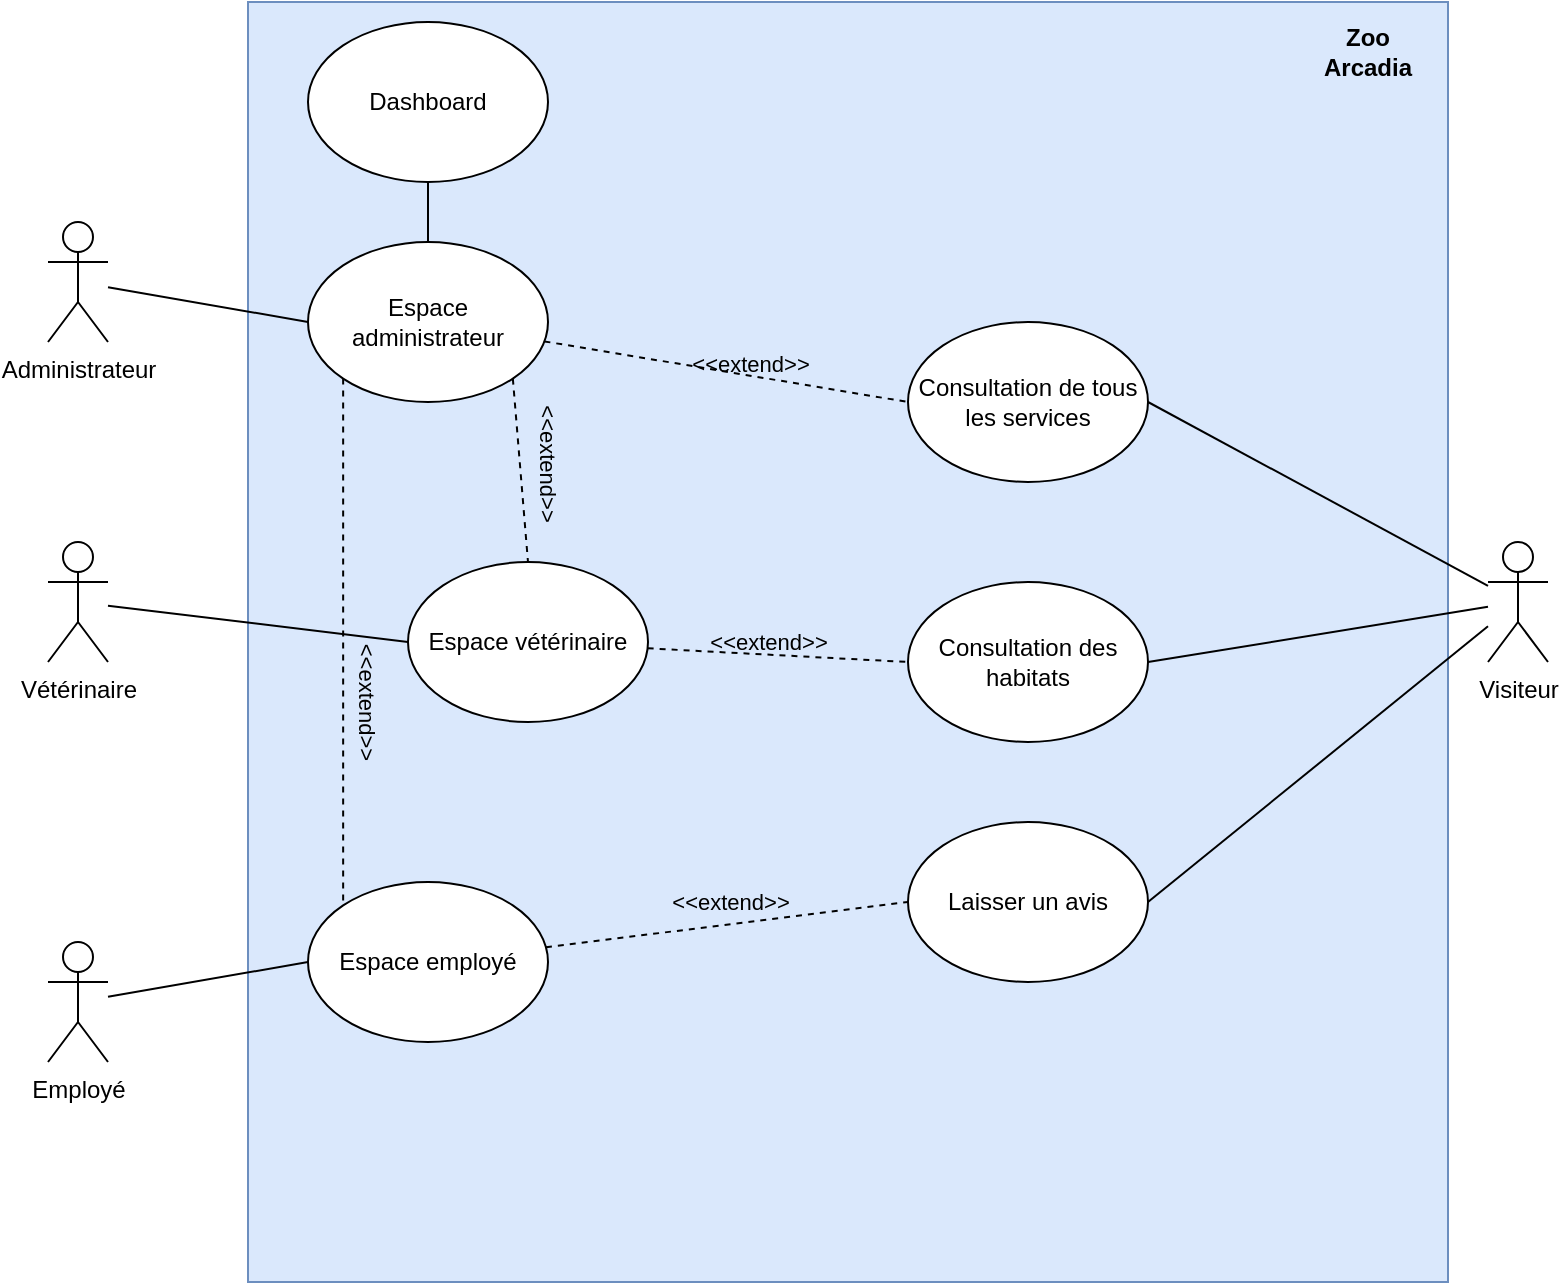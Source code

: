 <mxfile version="24.3.1" type="github">
  <diagram name="Page-1" id="a8xANqkdr-wko-sgh57g">
    <mxGraphModel dx="1434" dy="746" grid="1" gridSize="10" guides="1" tooltips="1" connect="1" arrows="1" fold="1" page="1" pageScale="1" pageWidth="827" pageHeight="1169" math="0" shadow="0">
      <root>
        <mxCell id="0" />
        <mxCell id="1" parent="0" />
        <mxCell id="GxvII5vtjjfOo6GIEOBo-3" value="" style="rounded=0;whiteSpace=wrap;html=1;fillColor=#dae8fc;strokeColor=#6c8ebf;" vertex="1" parent="1">
          <mxGeometry x="140" y="30" width="600" height="640" as="geometry" />
        </mxCell>
        <mxCell id="GxvII5vtjjfOo6GIEOBo-4" value="Zoo Arcadia" style="text;html=1;align=center;verticalAlign=middle;whiteSpace=wrap;rounded=0;fillColor=none;strokeColor=none;fontStyle=1" vertex="1" parent="1">
          <mxGeometry x="670" y="40" width="60" height="30" as="geometry" />
        </mxCell>
        <mxCell id="GxvII5vtjjfOo6GIEOBo-11" style="rounded=0;orthogonalLoop=1;jettySize=auto;html=1;endArrow=none;endFill=0;entryX=1;entryY=0.5;entryDx=0;entryDy=0;" edge="1" parent="1" source="GxvII5vtjjfOo6GIEOBo-5" target="GxvII5vtjjfOo6GIEOBo-21">
          <mxGeometry relative="1" as="geometry">
            <mxPoint x="600" y="222.5" as="targetPoint" />
          </mxGeometry>
        </mxCell>
        <mxCell id="GxvII5vtjjfOo6GIEOBo-20" style="rounded=0;orthogonalLoop=1;jettySize=auto;html=1;endArrow=none;endFill=0;entryX=1;entryY=0.5;entryDx=0;entryDy=0;" edge="1" parent="1" source="GxvII5vtjjfOo6GIEOBo-5" target="GxvII5vtjjfOo6GIEOBo-22">
          <mxGeometry relative="1" as="geometry">
            <mxPoint x="600" y="347.857" as="targetPoint" />
          </mxGeometry>
        </mxCell>
        <mxCell id="GxvII5vtjjfOo6GIEOBo-5" value="Visiteur" style="shape=umlActor;verticalLabelPosition=bottom;verticalAlign=top;html=1;" vertex="1" parent="1">
          <mxGeometry x="760" y="300" width="30" height="60" as="geometry" />
        </mxCell>
        <mxCell id="GxvII5vtjjfOo6GIEOBo-12" style="rounded=0;orthogonalLoop=1;jettySize=auto;html=1;endArrow=none;endFill=0;entryX=0;entryY=0.5;entryDx=0;entryDy=0;exitX=0;exitY=0.5;exitDx=0;exitDy=0;" edge="1" parent="1" source="GxvII5vtjjfOo6GIEOBo-21" target="GxvII5vtjjfOo6GIEOBo-21">
          <mxGeometry relative="1" as="geometry">
            <mxPoint x="460" y="233.947" as="targetPoint" />
          </mxGeometry>
        </mxCell>
        <mxCell id="GxvII5vtjjfOo6GIEOBo-33" style="rounded=0;orthogonalLoop=1;jettySize=auto;html=1;entryX=0;entryY=0.5;entryDx=0;entryDy=0;endArrow=none;endFill=0;" edge="1" parent="1" source="GxvII5vtjjfOo6GIEOBo-6" target="GxvII5vtjjfOo6GIEOBo-32">
          <mxGeometry relative="1" as="geometry" />
        </mxCell>
        <mxCell id="GxvII5vtjjfOo6GIEOBo-6" value="Administrateur" style="shape=umlActor;verticalLabelPosition=bottom;verticalAlign=top;html=1;" vertex="1" parent="1">
          <mxGeometry x="40" y="140" width="30" height="60" as="geometry" />
        </mxCell>
        <mxCell id="GxvII5vtjjfOo6GIEOBo-23" style="rounded=0;orthogonalLoop=1;jettySize=auto;html=1;entryX=0;entryY=0.5;entryDx=0;entryDy=0;endArrow=none;endFill=0;dashed=1;" edge="1" parent="1" source="GxvII5vtjjfOo6GIEOBo-30" target="GxvII5vtjjfOo6GIEOBo-22">
          <mxGeometry relative="1" as="geometry" />
        </mxCell>
        <mxCell id="GxvII5vtjjfOo6GIEOBo-37" value="&amp;lt;&amp;lt;extend&amp;gt;&amp;gt;" style="edgeLabel;html=1;align=center;verticalAlign=middle;resizable=0;points=[];labelBackgroundColor=none;" vertex="1" connectable="0" parent="GxvII5vtjjfOo6GIEOBo-23">
          <mxGeometry x="-0.216" relative="1" as="geometry">
            <mxPoint x="9" y="-6" as="offset" />
          </mxGeometry>
        </mxCell>
        <mxCell id="GxvII5vtjjfOo6GIEOBo-7" value="Vétérinaire&lt;div&gt;&lt;br&gt;&lt;/div&gt;" style="shape=umlActor;verticalLabelPosition=bottom;verticalAlign=top;html=1;" vertex="1" parent="1">
          <mxGeometry x="40" y="300" width="30" height="60" as="geometry" />
        </mxCell>
        <mxCell id="GxvII5vtjjfOo6GIEOBo-28" style="rounded=0;orthogonalLoop=1;jettySize=auto;html=1;entryX=0;entryY=0.5;entryDx=0;entryDy=0;endArrow=none;endFill=0;dashed=1;" edge="1" parent="1" source="GxvII5vtjjfOo6GIEOBo-31" target="GxvII5vtjjfOo6GIEOBo-26">
          <mxGeometry relative="1" as="geometry" />
        </mxCell>
        <mxCell id="GxvII5vtjjfOo6GIEOBo-39" value="&amp;lt;&amp;lt;extend&amp;gt;&amp;gt;" style="edgeLabel;html=1;align=center;verticalAlign=middle;resizable=0;points=[];labelBackgroundColor=none;" vertex="1" connectable="0" parent="GxvII5vtjjfOo6GIEOBo-28">
          <mxGeometry x="0.232" relative="1" as="geometry">
            <mxPoint x="-20" y="-9" as="offset" />
          </mxGeometry>
        </mxCell>
        <mxCell id="GxvII5vtjjfOo6GIEOBo-8" value="Employé" style="shape=umlActor;verticalLabelPosition=bottom;verticalAlign=top;html=1;" vertex="1" parent="1">
          <mxGeometry x="40" y="500" width="30" height="60" as="geometry" />
        </mxCell>
        <mxCell id="GxvII5vtjjfOo6GIEOBo-21" value="Consultation de tous les services" style="ellipse;whiteSpace=wrap;html=1;" vertex="1" parent="1">
          <mxGeometry x="470" y="190" width="120" height="80" as="geometry" />
        </mxCell>
        <mxCell id="GxvII5vtjjfOo6GIEOBo-22" value="Consultation des habitats" style="ellipse;whiteSpace=wrap;html=1;" vertex="1" parent="1">
          <mxGeometry x="470" y="320" width="120" height="80" as="geometry" />
        </mxCell>
        <mxCell id="GxvII5vtjjfOo6GIEOBo-26" value="Laisser un avis" style="ellipse;whiteSpace=wrap;html=1;" vertex="1" parent="1">
          <mxGeometry x="470" y="440" width="120" height="80" as="geometry" />
        </mxCell>
        <mxCell id="GxvII5vtjjfOo6GIEOBo-27" style="rounded=0;orthogonalLoop=1;jettySize=auto;html=1;exitX=1;exitY=0.5;exitDx=0;exitDy=0;endArrow=none;endFill=0;" edge="1" parent="1" source="GxvII5vtjjfOo6GIEOBo-26" target="GxvII5vtjjfOo6GIEOBo-5">
          <mxGeometry relative="1" as="geometry" />
        </mxCell>
        <mxCell id="GxvII5vtjjfOo6GIEOBo-34" style="rounded=0;orthogonalLoop=1;jettySize=auto;html=1;entryX=0;entryY=0.5;entryDx=0;entryDy=0;endArrow=none;endFill=0;dashed=1;" edge="1" parent="1" source="GxvII5vtjjfOo6GIEOBo-32" target="GxvII5vtjjfOo6GIEOBo-21">
          <mxGeometry relative="1" as="geometry" />
        </mxCell>
        <mxCell id="GxvII5vtjjfOo6GIEOBo-35" value="&amp;lt;&amp;lt;extend&amp;gt;&amp;gt;" style="edgeLabel;html=1;align=center;verticalAlign=middle;resizable=0;points=[];labelBackgroundColor=none;" vertex="1" connectable="0" parent="GxvII5vtjjfOo6GIEOBo-34">
          <mxGeometry x="-0.226" y="-1" relative="1" as="geometry">
            <mxPoint x="32" y="-2" as="offset" />
          </mxGeometry>
        </mxCell>
        <mxCell id="GxvII5vtjjfOo6GIEOBo-40" style="rounded=0;orthogonalLoop=1;jettySize=auto;html=1;exitX=1;exitY=1;exitDx=0;exitDy=0;entryX=0.5;entryY=0;entryDx=0;entryDy=0;endArrow=none;endFill=0;dashed=1;" edge="1" parent="1" source="GxvII5vtjjfOo6GIEOBo-32" target="GxvII5vtjjfOo6GIEOBo-30">
          <mxGeometry relative="1" as="geometry" />
        </mxCell>
        <mxCell id="GxvII5vtjjfOo6GIEOBo-43" style="rounded=0;orthogonalLoop=1;jettySize=auto;html=1;exitX=0;exitY=1;exitDx=0;exitDy=0;entryX=0;entryY=0;entryDx=0;entryDy=0;dashed=1;endArrow=none;endFill=0;" edge="1" parent="1" source="GxvII5vtjjfOo6GIEOBo-32" target="GxvII5vtjjfOo6GIEOBo-31">
          <mxGeometry relative="1" as="geometry" />
        </mxCell>
        <mxCell id="GxvII5vtjjfOo6GIEOBo-44" value="&lt;span style=&quot;&quot;&gt;&amp;lt;&amp;lt;extend&amp;gt;&amp;gt;&lt;/span&gt;" style="edgeLabel;html=1;align=center;verticalAlign=middle;resizable=0;points=[];labelBackgroundColor=none;rotation=90;" vertex="1" connectable="0" parent="GxvII5vtjjfOo6GIEOBo-43">
          <mxGeometry x="0.121" y="1" relative="1" as="geometry">
            <mxPoint x="11" y="14" as="offset" />
          </mxGeometry>
        </mxCell>
        <mxCell id="GxvII5vtjjfOo6GIEOBo-32" value="Espace administrateur" style="ellipse;whiteSpace=wrap;html=1;" vertex="1" parent="1">
          <mxGeometry x="170" y="150" width="120" height="80" as="geometry" />
        </mxCell>
        <mxCell id="GxvII5vtjjfOo6GIEOBo-36" value="" style="rounded=0;orthogonalLoop=1;jettySize=auto;html=1;entryX=0;entryY=0.5;entryDx=0;entryDy=0;endArrow=none;endFill=0;" edge="1" parent="1" source="GxvII5vtjjfOo6GIEOBo-7" target="GxvII5vtjjfOo6GIEOBo-30">
          <mxGeometry relative="1" as="geometry">
            <mxPoint x="70" y="331" as="sourcePoint" />
            <mxPoint x="470" y="360" as="targetPoint" />
          </mxGeometry>
        </mxCell>
        <mxCell id="GxvII5vtjjfOo6GIEOBo-30" value="Espace vétérinaire" style="ellipse;whiteSpace=wrap;html=1;" vertex="1" parent="1">
          <mxGeometry x="220" y="310" width="120" height="80" as="geometry" />
        </mxCell>
        <mxCell id="GxvII5vtjjfOo6GIEOBo-38" value="" style="rounded=0;orthogonalLoop=1;jettySize=auto;html=1;entryX=0;entryY=0.5;entryDx=0;entryDy=0;endArrow=none;endFill=0;" edge="1" parent="1" source="GxvII5vtjjfOo6GIEOBo-8" target="GxvII5vtjjfOo6GIEOBo-31">
          <mxGeometry relative="1" as="geometry">
            <mxPoint x="70" y="528" as="sourcePoint" />
            <mxPoint x="470" y="480" as="targetPoint" />
          </mxGeometry>
        </mxCell>
        <mxCell id="GxvII5vtjjfOo6GIEOBo-31" value="Espace employé" style="ellipse;whiteSpace=wrap;html=1;" vertex="1" parent="1">
          <mxGeometry x="170" y="470" width="120" height="80" as="geometry" />
        </mxCell>
        <mxCell id="GxvII5vtjjfOo6GIEOBo-41" value="&amp;lt;&amp;lt;extend&amp;gt;&amp;gt;" style="edgeLabel;html=1;align=center;verticalAlign=middle;resizable=0;points=[];labelBackgroundColor=none;rotation=90;" vertex="1" connectable="0" parent="1">
          <mxGeometry x="299.998" y="250.0" as="geometry">
            <mxPoint x="10" y="10" as="offset" />
          </mxGeometry>
        </mxCell>
        <mxCell id="GxvII5vtjjfOo6GIEOBo-46" style="rounded=0;orthogonalLoop=1;jettySize=auto;html=1;entryX=0.5;entryY=0;entryDx=0;entryDy=0;endArrow=none;endFill=0;" edge="1" parent="1" source="GxvII5vtjjfOo6GIEOBo-45" target="GxvII5vtjjfOo6GIEOBo-32">
          <mxGeometry relative="1" as="geometry" />
        </mxCell>
        <mxCell id="GxvII5vtjjfOo6GIEOBo-45" value="Dashboard" style="ellipse;whiteSpace=wrap;html=1;" vertex="1" parent="1">
          <mxGeometry x="170" y="40" width="120" height="80" as="geometry" />
        </mxCell>
      </root>
    </mxGraphModel>
  </diagram>
</mxfile>
